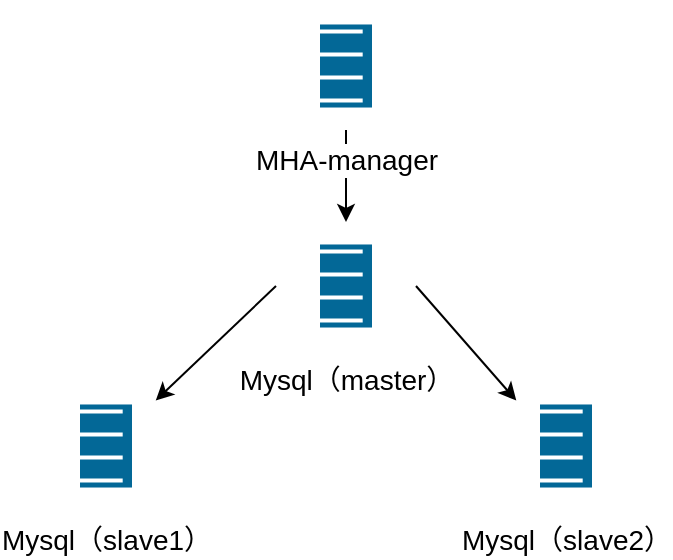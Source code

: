 <mxfile version="12.3.3" type="github" pages="3">
  <diagram id="A-PNPqVm3dsi34xETLl9" name="MHA-HA-topology">
    <mxGraphModel dx="999" dy="580" grid="0" gridSize="10" guides="1" tooltips="1" connect="1" arrows="1" fold="1" page="1" pageScale="1" pageWidth="827" pageHeight="1169" math="0" shadow="0">
      <root>
        <mxCell id="0"/>
        <mxCell id="1" parent="0"/>
        <mxCell id="z1poQRY7Om00hEd46Xbl-16" style="edgeStyle=none;rounded=0;orthogonalLoop=1;jettySize=auto;html=1;exitX=0.5;exitY=1;exitDx=0;exitDy=0;entryX=0.5;entryY=0;entryDx=0;entryDy=0;" parent="1" source="z1poQRY7Om00hEd46Xbl-4" target="z1poQRY7Om00hEd46Xbl-7" edge="1">
          <mxGeometry relative="1" as="geometry"/>
        </mxCell>
        <mxCell id="z1poQRY7Om00hEd46Xbl-4" value="MHA-manager" style="shape=mxgraph.bpmn.shape;html=1;verticalLabelPosition=bottom;labelBackgroundColor=#ffffff;verticalAlign=top;align=center;perimeter=rhombusPerimeter;outlineConnect=0;symbol=conditional;strokeColor=#ffffff;strokeWidth=2;fillColor=#036897;fontSize=14;" parent="1" vertex="1">
          <mxGeometry x="240" y="220" width="70" height="64" as="geometry"/>
        </mxCell>
        <mxCell id="z1poQRY7Om00hEd46Xbl-14" style="rounded=0;orthogonalLoop=1;jettySize=auto;html=1;exitX=0;exitY=0.5;exitDx=0;exitDy=0;entryX=0.855;entryY=0.145;entryDx=0;entryDy=0;entryPerimeter=0;" parent="1" source="z1poQRY7Om00hEd46Xbl-7" target="z1poQRY7Om00hEd46Xbl-12" edge="1">
          <mxGeometry relative="1" as="geometry"/>
        </mxCell>
        <mxCell id="z1poQRY7Om00hEd46Xbl-15" style="rounded=0;orthogonalLoop=1;jettySize=auto;html=1;exitX=1;exitY=0.5;exitDx=0;exitDy=0;entryX=0.145;entryY=0.145;entryDx=0;entryDy=0;entryPerimeter=0;" parent="1" source="z1poQRY7Om00hEd46Xbl-7" target="z1poQRY7Om00hEd46Xbl-13" edge="1">
          <mxGeometry relative="1" as="geometry"/>
        </mxCell>
        <mxCell id="z1poQRY7Om00hEd46Xbl-7" value="Mysql（master）" style="shape=mxgraph.bpmn.shape;html=1;verticalLabelPosition=bottom;labelBackgroundColor=#ffffff;verticalAlign=top;align=center;perimeter=rhombusPerimeter;outlineConnect=0;symbol=conditional;strokeColor=#ffffff;strokeWidth=2;fillColor=#036897;fontSize=14;" parent="1" vertex="1">
          <mxGeometry x="240" y="330" width="70" height="64" as="geometry"/>
        </mxCell>
        <mxCell id="z1poQRY7Om00hEd46Xbl-12" value="Mysql（slave1）" style="shape=mxgraph.bpmn.shape;html=1;verticalLabelPosition=bottom;labelBackgroundColor=#ffffff;verticalAlign=top;align=center;perimeter=rhombusPerimeter;outlineConnect=0;symbol=conditional;strokeColor=#000000;strokeWidth=1;fillColor=#FFFFFF;fontSize=14;fillColor=#036897;strokeColor=#ffffff;strokeWidth=2;" parent="1" vertex="1">
          <mxGeometry x="120" y="410" width="70" height="64" as="geometry"/>
        </mxCell>
        <mxCell id="z1poQRY7Om00hEd46Xbl-13" value="Mysql（slave2）" style="shape=mxgraph.bpmn.shape;html=1;verticalLabelPosition=bottom;labelBackgroundColor=#ffffff;verticalAlign=top;align=center;perimeter=rhombusPerimeter;outlineConnect=0;symbol=conditional;strokeColor=#ffffff;strokeWidth=2;fillColor=#036897;fontSize=14;" parent="1" vertex="1">
          <mxGeometry x="350" y="410" width="70" height="64" as="geometry"/>
        </mxCell>
      </root>
    </mxGraphModel>
  </diagram>
  <diagram id="5glkS3f43sJR3wBB9Jep" name="Keepalived">
    <mxGraphModel dx="999" dy="580" grid="0" gridSize="10" guides="1" tooltips="1" connect="1" arrows="1" fold="1" page="1" pageScale="1" pageWidth="827" pageHeight="1169" math="0" shadow="0">
      <root>
        <mxCell id="zo4ilyK-0KOjYqmWqdir-0"/>
        <mxCell id="zo4ilyK-0KOjYqmWqdir-1" parent="zo4ilyK-0KOjYqmWqdir-0"/>
        <mxCell id="9WYX0iOnnSQZ2Dch-TUz-0" value="Mysql（master）&lt;br style=&quot;font-size: 14px;&quot;&gt;+&lt;br style=&quot;font-size: 14px;&quot;&gt;Keepalived&lt;br style=&quot;font-size: 14px;&quot;&gt;172.16.1.11" style="shape=mxgraph.bpmn.shape;html=1;verticalLabelPosition=bottom;labelBackgroundColor=#ffffff;verticalAlign=top;align=center;perimeter=rhombusPerimeter;outlineConnect=0;symbol=conditional;strokeColor=#000000;strokeWidth=1;fillColor=#FFFFFF;fontSize=14;fillColor=#036897;strokeColor=#ffffff;strokeWidth=2;" parent="zo4ilyK-0KOjYqmWqdir-1" vertex="1">
          <mxGeometry x="120" y="297" width="70" height="64" as="geometry"/>
        </mxCell>
        <mxCell id="9WYX0iOnnSQZ2Dch-TUz-1" value="Mysql（slave）&lt;br style=&quot;font-size: 14px;&quot;&gt;+&lt;br style=&quot;font-size: 14px;&quot;&gt;Keepalived&lt;br style=&quot;font-size: 14px;&quot;&gt;172.16.1.12" style="shape=mxgraph.bpmn.shape;html=1;verticalLabelPosition=bottom;labelBackgroundColor=#ffffff;verticalAlign=top;align=center;perimeter=rhombusPerimeter;outlineConnect=0;symbol=conditional;strokeColor=#000000;strokeWidth=1;fillColor=#FFFFFF;fontSize=14;fillColor=#036897;strokeColor=#ffffff;strokeWidth=2;" parent="zo4ilyK-0KOjYqmWqdir-1" vertex="1">
          <mxGeometry x="330" y="290" width="70" height="64" as="geometry"/>
        </mxCell>
        <mxCell id="E6I0ZK9F_8pgRU65cCVU-4" style="edgeStyle=orthogonalEdgeStyle;rounded=0;orthogonalLoop=1;jettySize=auto;html=1;exitX=0.98;exitY=0.5;exitDx=0;exitDy=0;exitPerimeter=0;endArrow=none;endFill=0;fontSize=14;" edge="1" parent="zo4ilyK-0KOjYqmWqdir-1" source="E6I0ZK9F_8pgRU65cCVU-0" target="9WYX0iOnnSQZ2Dch-TUz-1">
          <mxGeometry relative="1" as="geometry"/>
        </mxCell>
        <mxCell id="E6I0ZK9F_8pgRU65cCVU-5" style="edgeStyle=orthogonalEdgeStyle;rounded=0;orthogonalLoop=1;jettySize=auto;html=1;exitX=0;exitY=0.5;exitDx=0;exitDy=0;exitPerimeter=0;entryX=0.5;entryY=0;entryDx=0;entryDy=0;startArrow=none;startFill=0;endArrow=none;endFill=0;fontSize=14;" edge="1" parent="zo4ilyK-0KOjYqmWqdir-1" source="E6I0ZK9F_8pgRU65cCVU-0" target="9WYX0iOnnSQZ2Dch-TUz-0">
          <mxGeometry relative="1" as="geometry"/>
        </mxCell>
        <mxCell id="E6I0ZK9F_8pgRU65cCVU-0" value="VIP：172.16.1.100" style="shape=mxgraph.cisco.switches.workgroup_switch;html=1;pointerEvents=1;dashed=0;fillColor=#036897;strokeColor=#ffffff;strokeWidth=2;verticalLabelPosition=bottom;verticalAlign=top;align=center;outlineConnect=0;fontSize=14;" vertex="1" parent="zo4ilyK-0KOjYqmWqdir-1">
          <mxGeometry x="220" y="230" width="101" height="50" as="geometry"/>
        </mxCell>
        <mxCell id="E6I0ZK9F_8pgRU65cCVU-7" style="edgeStyle=orthogonalEdgeStyle;rounded=0;orthogonalLoop=1;jettySize=auto;html=1;exitX=0.5;exitY=1;exitDx=0;exitDy=0;exitPerimeter=0;entryX=0.5;entryY=0;entryDx=0;entryDy=0;entryPerimeter=0;startArrow=none;startFill=0;endArrow=none;endFill=0;fontSize=14;" edge="1" parent="zo4ilyK-0KOjYqmWqdir-1" source="E6I0ZK9F_8pgRU65cCVU-6" target="E6I0ZK9F_8pgRU65cCVU-0">
          <mxGeometry relative="1" as="geometry"/>
        </mxCell>
        <mxCell id="E6I0ZK9F_8pgRU65cCVU-6" value="Client&amp;nbsp;&lt;br&gt;通过172.16.1.100 访问数据库服务" style="shape=mxgraph.cisco.computers_and_peripherals.terminal;html=1;pointerEvents=1;dashed=0;fillColor=#036897;strokeColor=#ffffff;strokeWidth=2;verticalLabelPosition=bottom;verticalAlign=top;align=center;outlineConnect=0;fontSize=14;" vertex="1" parent="zo4ilyK-0KOjYqmWqdir-1">
          <mxGeometry x="240" y="120" width="61" height="54" as="geometry"/>
        </mxCell>
      </root>
    </mxGraphModel>
  </diagram>
  <diagram id="t74Jh4jWgXcEo_IQk4Ug" name="MHA-structure">
    <mxGraphModel dx="999" dy="580" grid="1" gridSize="10" guides="1" tooltips="1" connect="1" arrows="1" fold="1" page="1" pageScale="1" pageWidth="827" pageHeight="1169" math="0" shadow="0">
      <root>
        <mxCell id="ORjt-ULdQdrRblneIekz-0"/>
        <mxCell id="ORjt-ULdQdrRblneIekz-1" parent="ORjt-ULdQdrRblneIekz-0"/>
        <mxCell id="9ni1zWRy_tD98YB0G6e1-0" style="edgeStyle=none;rounded=0;orthogonalLoop=1;jettySize=auto;html=1;exitX=0.5;exitY=1;exitDx=0;exitDy=0;entryX=0.5;entryY=0;entryDx=0;entryDy=0;" edge="1" parent="ORjt-ULdQdrRblneIekz-1" source="9ni1zWRy_tD98YB0G6e1-1" target="9ni1zWRy_tD98YB0G6e1-4">
          <mxGeometry relative="1" as="geometry"/>
        </mxCell>
        <mxCell id="9ni1zWRy_tD98YB0G6e1-12" style="edgeStyle=orthogonalEdgeStyle;rounded=0;orthogonalLoop=1;jettySize=auto;html=1;exitX=1;exitY=0.5;exitDx=0;exitDy=0;entryX=0;entryY=0.5;entryDx=0;entryDy=0;startArrow=none;startFill=0;endArrow=classic;endFill=1;fontSize=14;" edge="1" parent="ORjt-ULdQdrRblneIekz-1" source="9ni1zWRy_tD98YB0G6e1-1" target="9ni1zWRy_tD98YB0G6e1-9">
          <mxGeometry relative="1" as="geometry"/>
        </mxCell>
        <mxCell id="9ni1zWRy_tD98YB0G6e1-1" value="" style="shape=mxgraph.bpmn.shape;html=1;verticalLabelPosition=bottom;labelBackgroundColor=#ffffff;verticalAlign=top;align=center;perimeter=rhombusPerimeter;outlineConnect=0;symbol=conditional;strokeColor=#ffffff;strokeWidth=2;fillColor=#036897;fontSize=14;" vertex="1" parent="ORjt-ULdQdrRblneIekz-1">
          <mxGeometry x="280" y="170" width="70" height="64" as="geometry"/>
        </mxCell>
        <mxCell id="9ni1zWRy_tD98YB0G6e1-2" style="rounded=0;orthogonalLoop=1;jettySize=auto;html=1;exitX=0;exitY=0.5;exitDx=0;exitDy=0;entryX=0.855;entryY=0.145;entryDx=0;entryDy=0;entryPerimeter=0;" edge="1" parent="ORjt-ULdQdrRblneIekz-1" source="9ni1zWRy_tD98YB0G6e1-4" target="9ni1zWRy_tD98YB0G6e1-5">
          <mxGeometry relative="1" as="geometry"/>
        </mxCell>
        <mxCell id="9ni1zWRy_tD98YB0G6e1-3" style="rounded=0;orthogonalLoop=1;jettySize=auto;html=1;exitX=1;exitY=0.5;exitDx=0;exitDy=0;entryX=0.145;entryY=0.145;entryDx=0;entryDy=0;entryPerimeter=0;" edge="1" parent="ORjt-ULdQdrRblneIekz-1" source="9ni1zWRy_tD98YB0G6e1-4" target="9ni1zWRy_tD98YB0G6e1-6">
          <mxGeometry relative="1" as="geometry"/>
        </mxCell>
        <mxCell id="9ni1zWRy_tD98YB0G6e1-4" value="Mysql（master）" style="shape=mxgraph.bpmn.shape;html=1;verticalLabelPosition=bottom;labelBackgroundColor=#ffffff;verticalAlign=top;align=center;perimeter=rhombusPerimeter;outlineConnect=0;symbol=conditional;strokeColor=#ffffff;strokeWidth=2;fillColor=#036897;fontSize=14;" vertex="1" parent="ORjt-ULdQdrRblneIekz-1">
          <mxGeometry x="280" y="310" width="70" height="64" as="geometry"/>
        </mxCell>
        <mxCell id="9ni1zWRy_tD98YB0G6e1-5" value="Mysql（slave1）" style="shape=mxgraph.bpmn.shape;html=1;verticalLabelPosition=bottom;labelBackgroundColor=#ffffff;verticalAlign=top;align=center;perimeter=rhombusPerimeter;outlineConnect=0;symbol=conditional;strokeColor=#000000;strokeWidth=1;fillColor=#FFFFFF;fontSize=14;fillColor=#036897;strokeColor=#ffffff;strokeWidth=2;" vertex="1" parent="ORjt-ULdQdrRblneIekz-1">
          <mxGeometry x="160" y="390" width="70" height="64" as="geometry"/>
        </mxCell>
        <mxCell id="9ni1zWRy_tD98YB0G6e1-6" value="Mysql（slave2）" style="shape=mxgraph.bpmn.shape;html=1;verticalLabelPosition=bottom;labelBackgroundColor=#ffffff;verticalAlign=top;align=center;perimeter=rhombusPerimeter;outlineConnect=0;symbol=conditional;strokeColor=#ffffff;strokeWidth=2;fillColor=#036897;fontSize=14;" vertex="1" parent="ORjt-ULdQdrRblneIekz-1">
          <mxGeometry x="390" y="390" width="70" height="64" as="geometry"/>
        </mxCell>
        <mxCell id="9ni1zWRy_tD98YB0G6e1-7" style="rounded=0;orthogonalLoop=1;jettySize=auto;html=1;entryX=0;entryY=0.5;entryDx=0;entryDy=0;" edge="1" parent="ORjt-ULdQdrRblneIekz-1" target="9ni1zWRy_tD98YB0G6e1-10">
          <mxGeometry relative="1" as="geometry">
            <mxPoint x="510" y="170" as="sourcePoint"/>
          </mxGeometry>
        </mxCell>
        <mxCell id="9ni1zWRy_tD98YB0G6e1-8" style="rounded=0;orthogonalLoop=1;jettySize=auto;html=1;exitX=0.855;exitY=0.855;exitDx=0;exitDy=0;entryX=0;entryY=0.5;entryDx=0;entryDy=0;exitPerimeter=0;" edge="1" parent="ORjt-ULdQdrRblneIekz-1" source="9ni1zWRy_tD98YB0G6e1-9" target="9ni1zWRy_tD98YB0G6e1-11">
          <mxGeometry relative="1" as="geometry"/>
        </mxCell>
        <mxCell id="9ni1zWRy_tD98YB0G6e1-9" value="Mysql（master）" style="shape=mxgraph.bpmn.shape;html=1;verticalLabelPosition=bottom;labelBackgroundColor=#ffffff;verticalAlign=top;align=center;perimeter=rhombusPerimeter;outlineConnect=0;symbol=conditional;strokeColor=#ffffff;strokeWidth=2;fillColor=#036897;fontSize=14;" vertex="1" parent="ORjt-ULdQdrRblneIekz-1">
          <mxGeometry x="460" y="170" width="70" height="64" as="geometry"/>
        </mxCell>
        <mxCell id="9ni1zWRy_tD98YB0G6e1-10" value="Mysql（slave1）" style="shape=mxgraph.bpmn.shape;html=1;verticalLabelPosition=bottom;labelBackgroundColor=#ffffff;verticalAlign=top;align=center;perimeter=rhombusPerimeter;outlineConnect=0;symbol=conditional;strokeColor=#000000;strokeWidth=1;fillColor=#FFFFFF;fontSize=14;fillColor=#036897;strokeColor=#ffffff;strokeWidth=2;" vertex="1" parent="ORjt-ULdQdrRblneIekz-1">
          <mxGeometry x="605" y="106" width="70" height="64" as="geometry"/>
        </mxCell>
        <mxCell id="9ni1zWRy_tD98YB0G6e1-11" value="Mysql（slave2）" style="shape=mxgraph.bpmn.shape;html=1;verticalLabelPosition=bottom;labelBackgroundColor=#ffffff;verticalAlign=top;align=center;perimeter=rhombusPerimeter;outlineConnect=0;symbol=conditional;strokeColor=#ffffff;strokeWidth=2;fillColor=#036897;fontSize=14;" vertex="1" parent="ORjt-ULdQdrRblneIekz-1">
          <mxGeometry x="605" y="224" width="70" height="64" as="geometry"/>
        </mxCell>
        <mxCell id="9ni1zWRy_tD98YB0G6e1-13" value="MHA-manager" style="text;html=1;align=center;verticalAlign=middle;resizable=0;points=[];;autosize=1;fontSize=14;" vertex="1" parent="ORjt-ULdQdrRblneIekz-1">
          <mxGeometry x="260" y="150" width="110" height="20" as="geometry"/>
        </mxCell>
      </root>
    </mxGraphModel>
  </diagram>
</mxfile>
